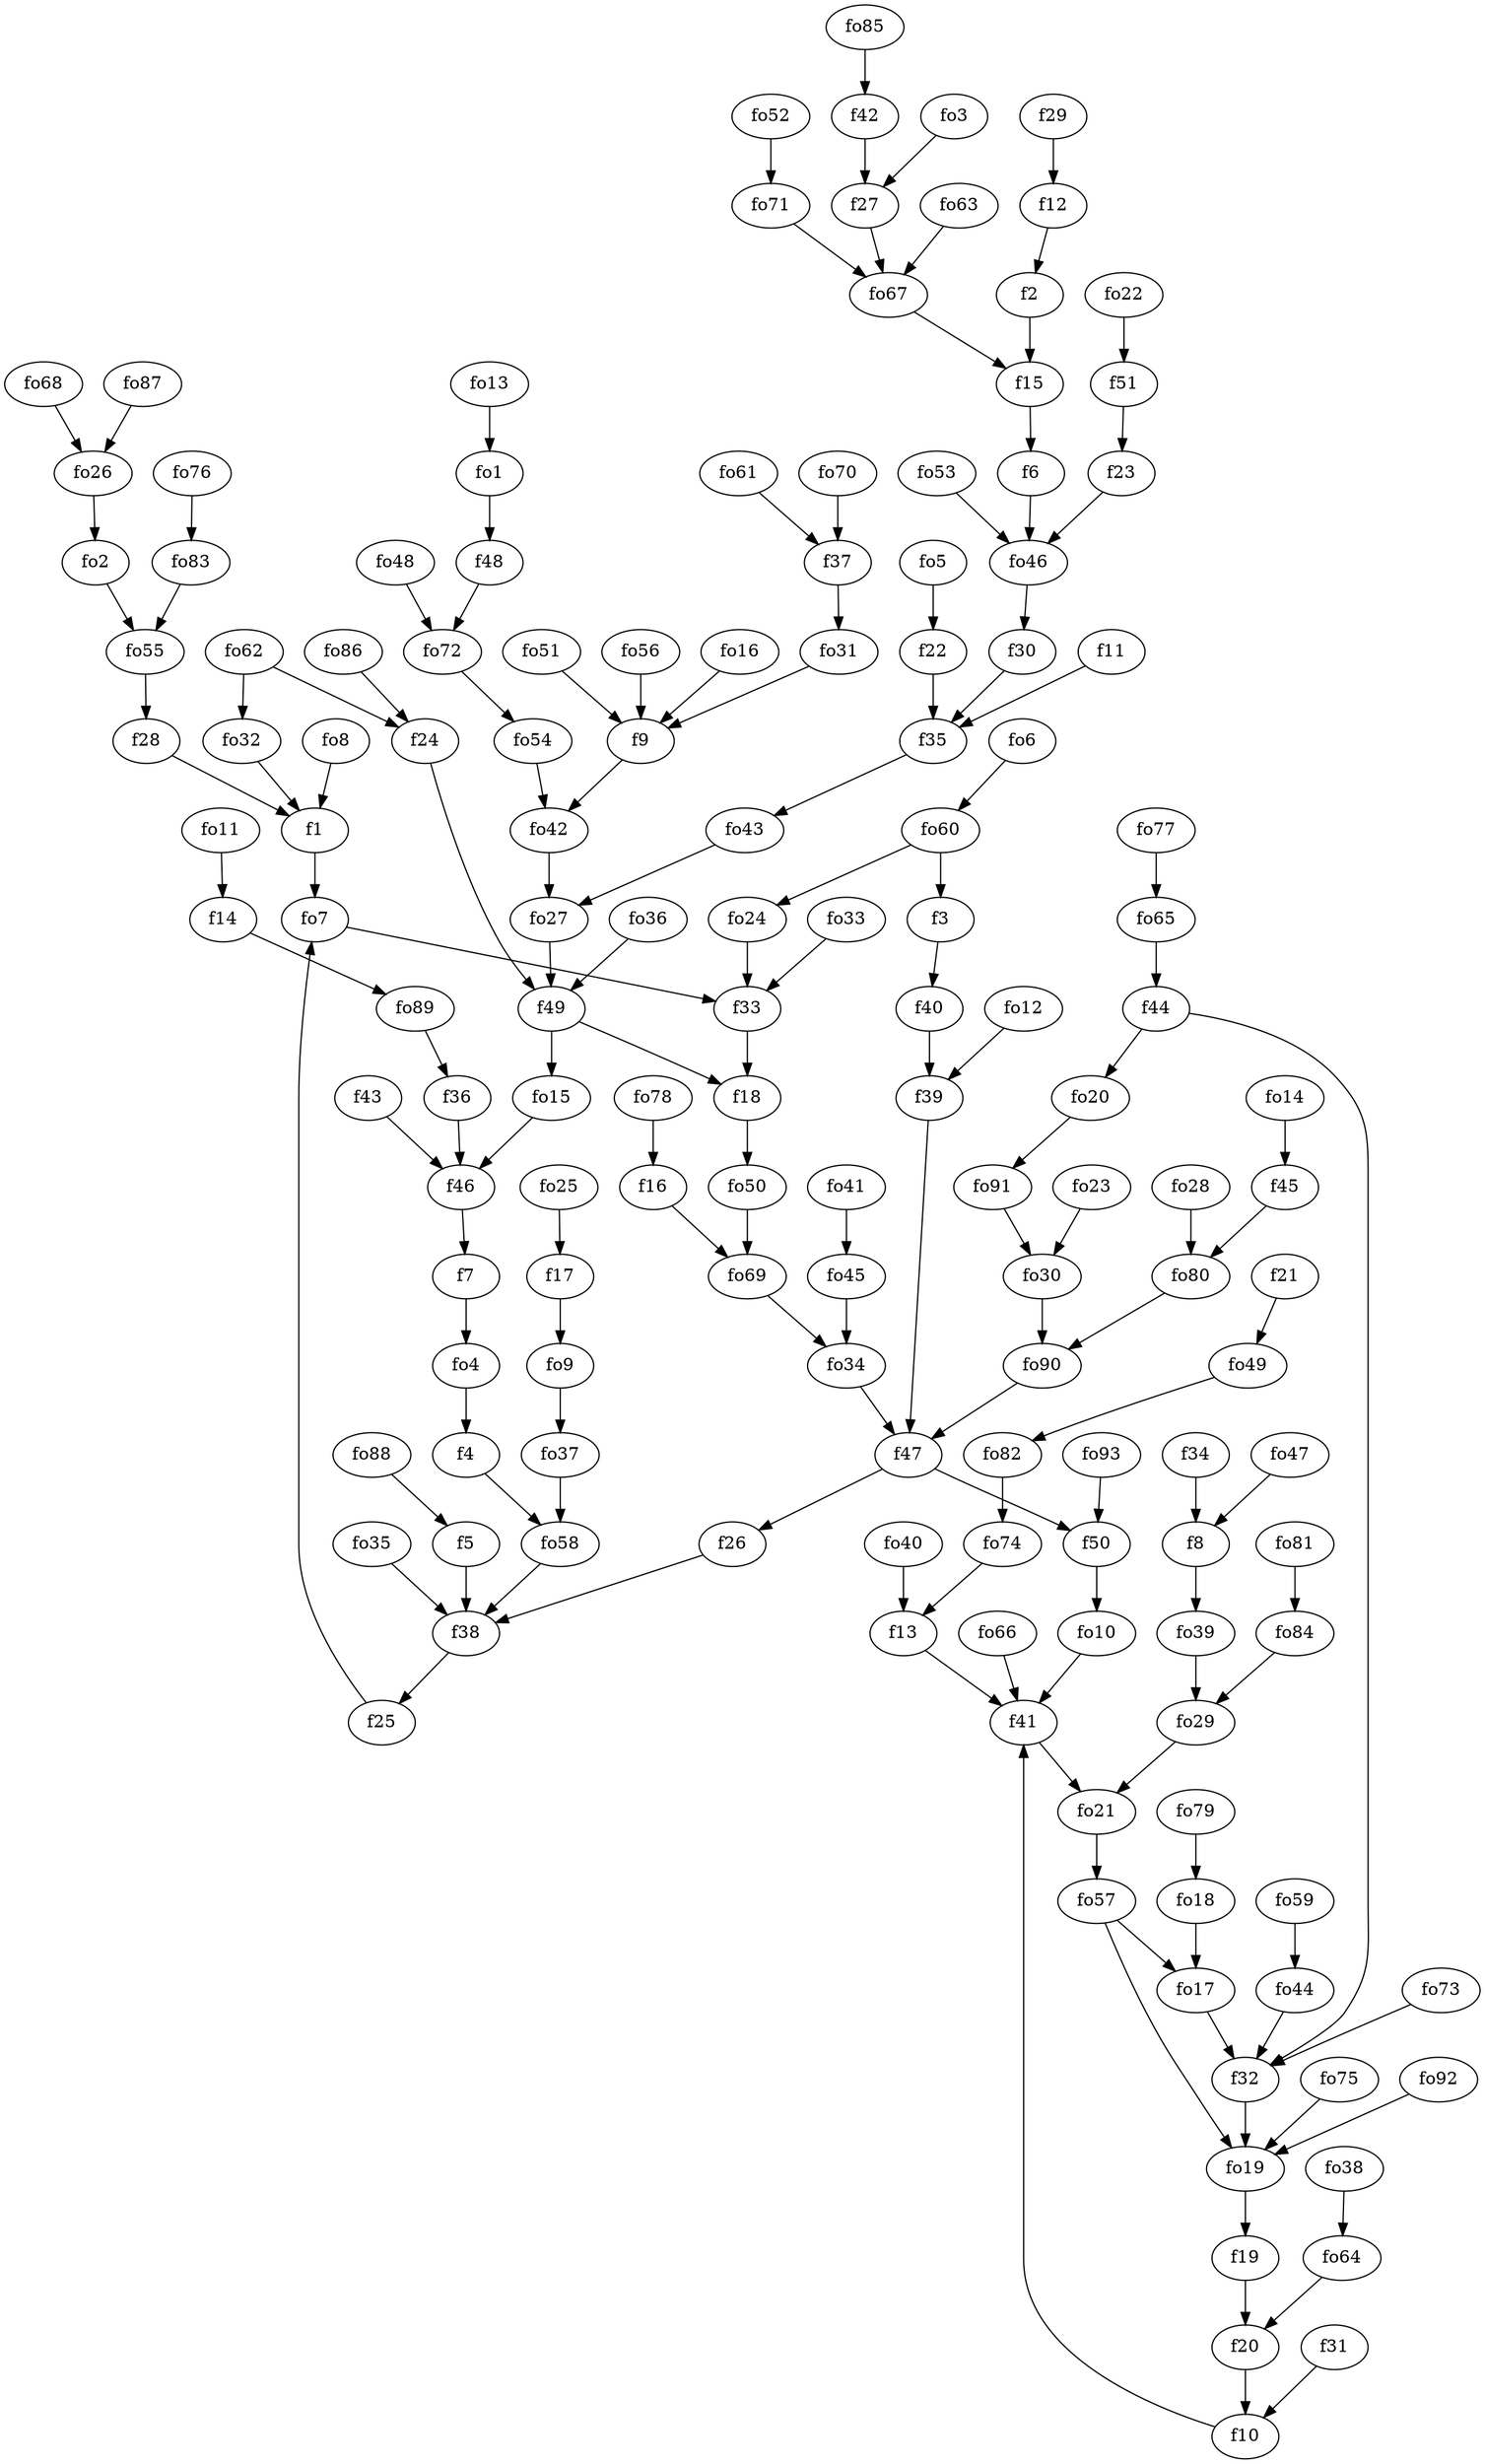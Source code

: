 strict digraph  {
f1;
f2;
f3;
f4;
f5;
f6;
f7;
f8;
f9;
f10;
f11;
f12;
f13;
f14;
f15;
f16;
f17;
f18;
f19;
f20;
f21;
f22;
f23;
f24;
f25;
f26;
f27;
f28;
f29;
f30;
f31;
f32;
f33;
f34;
f35;
f36;
f37;
f38;
f39;
f40;
f41;
f42;
f43;
f44;
f45;
f46;
f47;
f48;
f49;
f50;
f51;
fo1;
fo2;
fo3;
fo4;
fo5;
fo6;
fo7;
fo8;
fo9;
fo10;
fo11;
fo12;
fo13;
fo14;
fo15;
fo16;
fo17;
fo18;
fo19;
fo20;
fo21;
fo22;
fo23;
fo24;
fo25;
fo26;
fo27;
fo28;
fo29;
fo30;
fo31;
fo32;
fo33;
fo34;
fo35;
fo36;
fo37;
fo38;
fo39;
fo40;
fo41;
fo42;
fo43;
fo44;
fo45;
fo46;
fo47;
fo48;
fo49;
fo50;
fo51;
fo52;
fo53;
fo54;
fo55;
fo56;
fo57;
fo58;
fo59;
fo60;
fo61;
fo62;
fo63;
fo64;
fo65;
fo66;
fo67;
fo68;
fo69;
fo70;
fo71;
fo72;
fo73;
fo74;
fo75;
fo76;
fo77;
fo78;
fo79;
fo80;
fo81;
fo82;
fo83;
fo84;
fo85;
fo86;
fo87;
fo88;
fo89;
fo90;
fo91;
fo92;
fo93;
f1 -> fo7  [weight=2];
f2 -> f15  [weight=2];
f3 -> f40  [weight=2];
f4 -> fo58  [weight=2];
f5 -> f38  [weight=2];
f6 -> fo46  [weight=2];
f7 -> fo4  [weight=2];
f8 -> fo39  [weight=2];
f9 -> fo42  [weight=2];
f10 -> f41  [weight=2];
f11 -> f35  [weight=2];
f12 -> f2  [weight=2];
f13 -> f41  [weight=2];
f14 -> fo89  [weight=2];
f15 -> f6  [weight=2];
f16 -> fo69  [weight=2];
f17 -> fo9  [weight=2];
f18 -> fo50  [weight=2];
f19 -> f20  [weight=2];
f20 -> f10  [weight=2];
f21 -> fo49  [weight=2];
f22 -> f35  [weight=2];
f23 -> fo46  [weight=2];
f24 -> f49  [weight=2];
f25 -> fo7  [weight=2];
f26 -> f38  [weight=2];
f27 -> fo67  [weight=2];
f28 -> f1  [weight=2];
f29 -> f12  [weight=2];
f30 -> f35  [weight=2];
f31 -> f10  [weight=2];
f32 -> fo19  [weight=2];
f33 -> f18  [weight=2];
f34 -> f8  [weight=2];
f35 -> fo43  [weight=2];
f36 -> f46  [weight=2];
f37 -> fo31  [weight=2];
f38 -> f25  [weight=2];
f39 -> f47  [weight=2];
f40 -> f39  [weight=2];
f41 -> fo21  [weight=2];
f42 -> f27  [weight=2];
f43 -> f46  [weight=2];
f44 -> fo20  [weight=2];
f44 -> f32  [weight=2];
f45 -> fo80  [weight=2];
f46 -> f7  [weight=2];
f47 -> f26  [weight=2];
f47 -> f50  [weight=2];
f48 -> fo72  [weight=2];
f49 -> fo15  [weight=2];
f49 -> f18  [weight=2];
f50 -> fo10  [weight=2];
f51 -> f23  [weight=2];
fo1 -> f48  [weight=2];
fo2 -> fo55  [weight=2];
fo3 -> f27  [weight=2];
fo4 -> f4  [weight=2];
fo5 -> f22  [weight=2];
fo6 -> fo60  [weight=2];
fo7 -> f33  [weight=2];
fo8 -> f1  [weight=2];
fo9 -> fo37  [weight=2];
fo10 -> f41  [weight=2];
fo11 -> f14  [weight=2];
fo12 -> f39  [weight=2];
fo13 -> fo1  [weight=2];
fo14 -> f45  [weight=2];
fo15 -> f46  [weight=2];
fo16 -> f9  [weight=2];
fo17 -> f32  [weight=2];
fo18 -> fo17  [weight=2];
fo19 -> f19  [weight=2];
fo20 -> fo91  [weight=2];
fo21 -> fo57  [weight=2];
fo22 -> f51  [weight=2];
fo23 -> fo30  [weight=2];
fo24 -> f33  [weight=2];
fo25 -> f17  [weight=2];
fo26 -> fo2  [weight=2];
fo27 -> f49  [weight=2];
fo28 -> fo80  [weight=2];
fo29 -> fo21  [weight=2];
fo30 -> fo90  [weight=2];
fo31 -> f9  [weight=2];
fo32 -> f1  [weight=2];
fo33 -> f33  [weight=2];
fo34 -> f47  [weight=2];
fo35 -> f38  [weight=2];
fo36 -> f49  [weight=2];
fo37 -> fo58  [weight=2];
fo38 -> fo64  [weight=2];
fo39 -> fo29  [weight=2];
fo40 -> f13  [weight=2];
fo41 -> fo45  [weight=2];
fo42 -> fo27  [weight=2];
fo43 -> fo27  [weight=2];
fo44 -> f32  [weight=2];
fo45 -> fo34  [weight=2];
fo46 -> f30  [weight=2];
fo47 -> f8  [weight=2];
fo48 -> fo72  [weight=2];
fo49 -> fo82  [weight=2];
fo50 -> fo69  [weight=2];
fo51 -> f9  [weight=2];
fo52 -> fo71  [weight=2];
fo53 -> fo46  [weight=2];
fo54 -> fo42  [weight=2];
fo55 -> f28  [weight=2];
fo56 -> f9  [weight=2];
fo57 -> fo17  [weight=2];
fo57 -> fo19  [weight=2];
fo58 -> f38  [weight=2];
fo59 -> fo44  [weight=2];
fo60 -> f3  [weight=2];
fo60 -> fo24  [weight=2];
fo61 -> f37  [weight=2];
fo62 -> fo32  [weight=2];
fo62 -> f24  [weight=2];
fo63 -> fo67  [weight=2];
fo64 -> f20  [weight=2];
fo65 -> f44  [weight=2];
fo66 -> f41  [weight=2];
fo67 -> f15  [weight=2];
fo68 -> fo26  [weight=2];
fo69 -> fo34  [weight=2];
fo70 -> f37  [weight=2];
fo71 -> fo67  [weight=2];
fo72 -> fo54  [weight=2];
fo73 -> f32  [weight=2];
fo74 -> f13  [weight=2];
fo75 -> fo19  [weight=2];
fo76 -> fo83  [weight=2];
fo77 -> fo65  [weight=2];
fo78 -> f16  [weight=2];
fo79 -> fo18  [weight=2];
fo80 -> fo90  [weight=2];
fo81 -> fo84  [weight=2];
fo82 -> fo74  [weight=2];
fo83 -> fo55  [weight=2];
fo84 -> fo29  [weight=2];
fo85 -> f42  [weight=2];
fo86 -> f24  [weight=2];
fo87 -> fo26  [weight=2];
fo88 -> f5  [weight=2];
fo89 -> f36  [weight=2];
fo90 -> f47  [weight=2];
fo91 -> fo30  [weight=2];
fo92 -> fo19  [weight=2];
fo93 -> f50  [weight=2];
}
